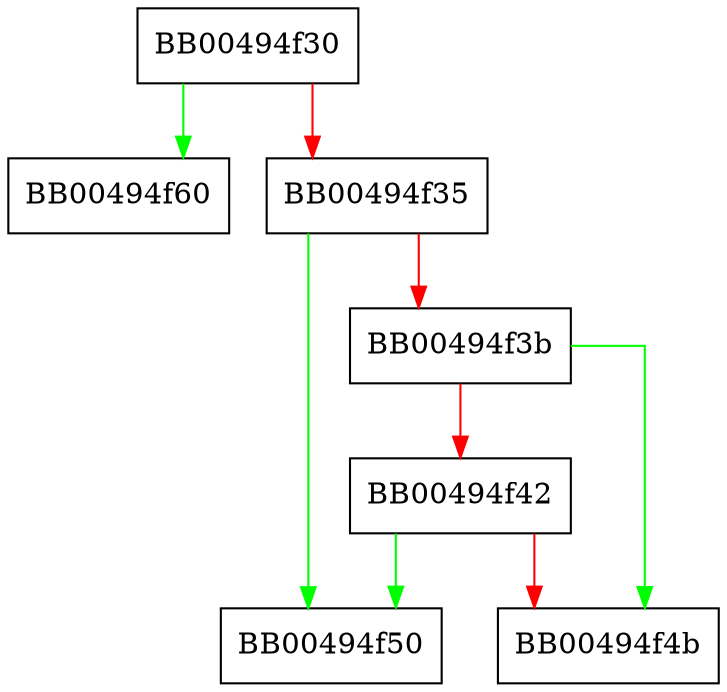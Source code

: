 digraph SSL_get_negotiated_client_cert_type {
  node [shape="box"];
  graph [splines=ortho];
  BB00494f30 -> BB00494f60 [color="green"];
  BB00494f30 -> BB00494f35 [color="red"];
  BB00494f35 -> BB00494f50 [color="green"];
  BB00494f35 -> BB00494f3b [color="red"];
  BB00494f3b -> BB00494f4b [color="green"];
  BB00494f3b -> BB00494f42 [color="red"];
  BB00494f42 -> BB00494f50 [color="green"];
  BB00494f42 -> BB00494f4b [color="red"];
}